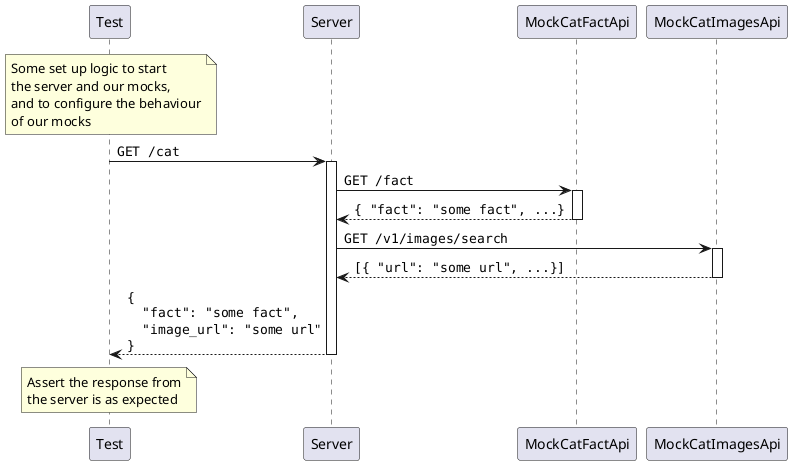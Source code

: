 @startuml

note over Test
    Some set up logic to start
    the server and our mocks,
    and to configure the behaviour
    of our mocks
end note

Test -> Server++: ""GET /cat""
    Server -> MockCatFactApi++: ""GET /fact""
    return ""{ "fact": "some fact", ...}""
    Server -> MockCatImagesApi++: ""GET /v1/images/search""
    return ""[{ "url": "some url", ...}]""
return ""{""\n""  "fact": "some fact",""\n""  "image_url": "some url"""\n""}""

note over Test
    Assert the response from
    the server is as expected
end note

@enduml